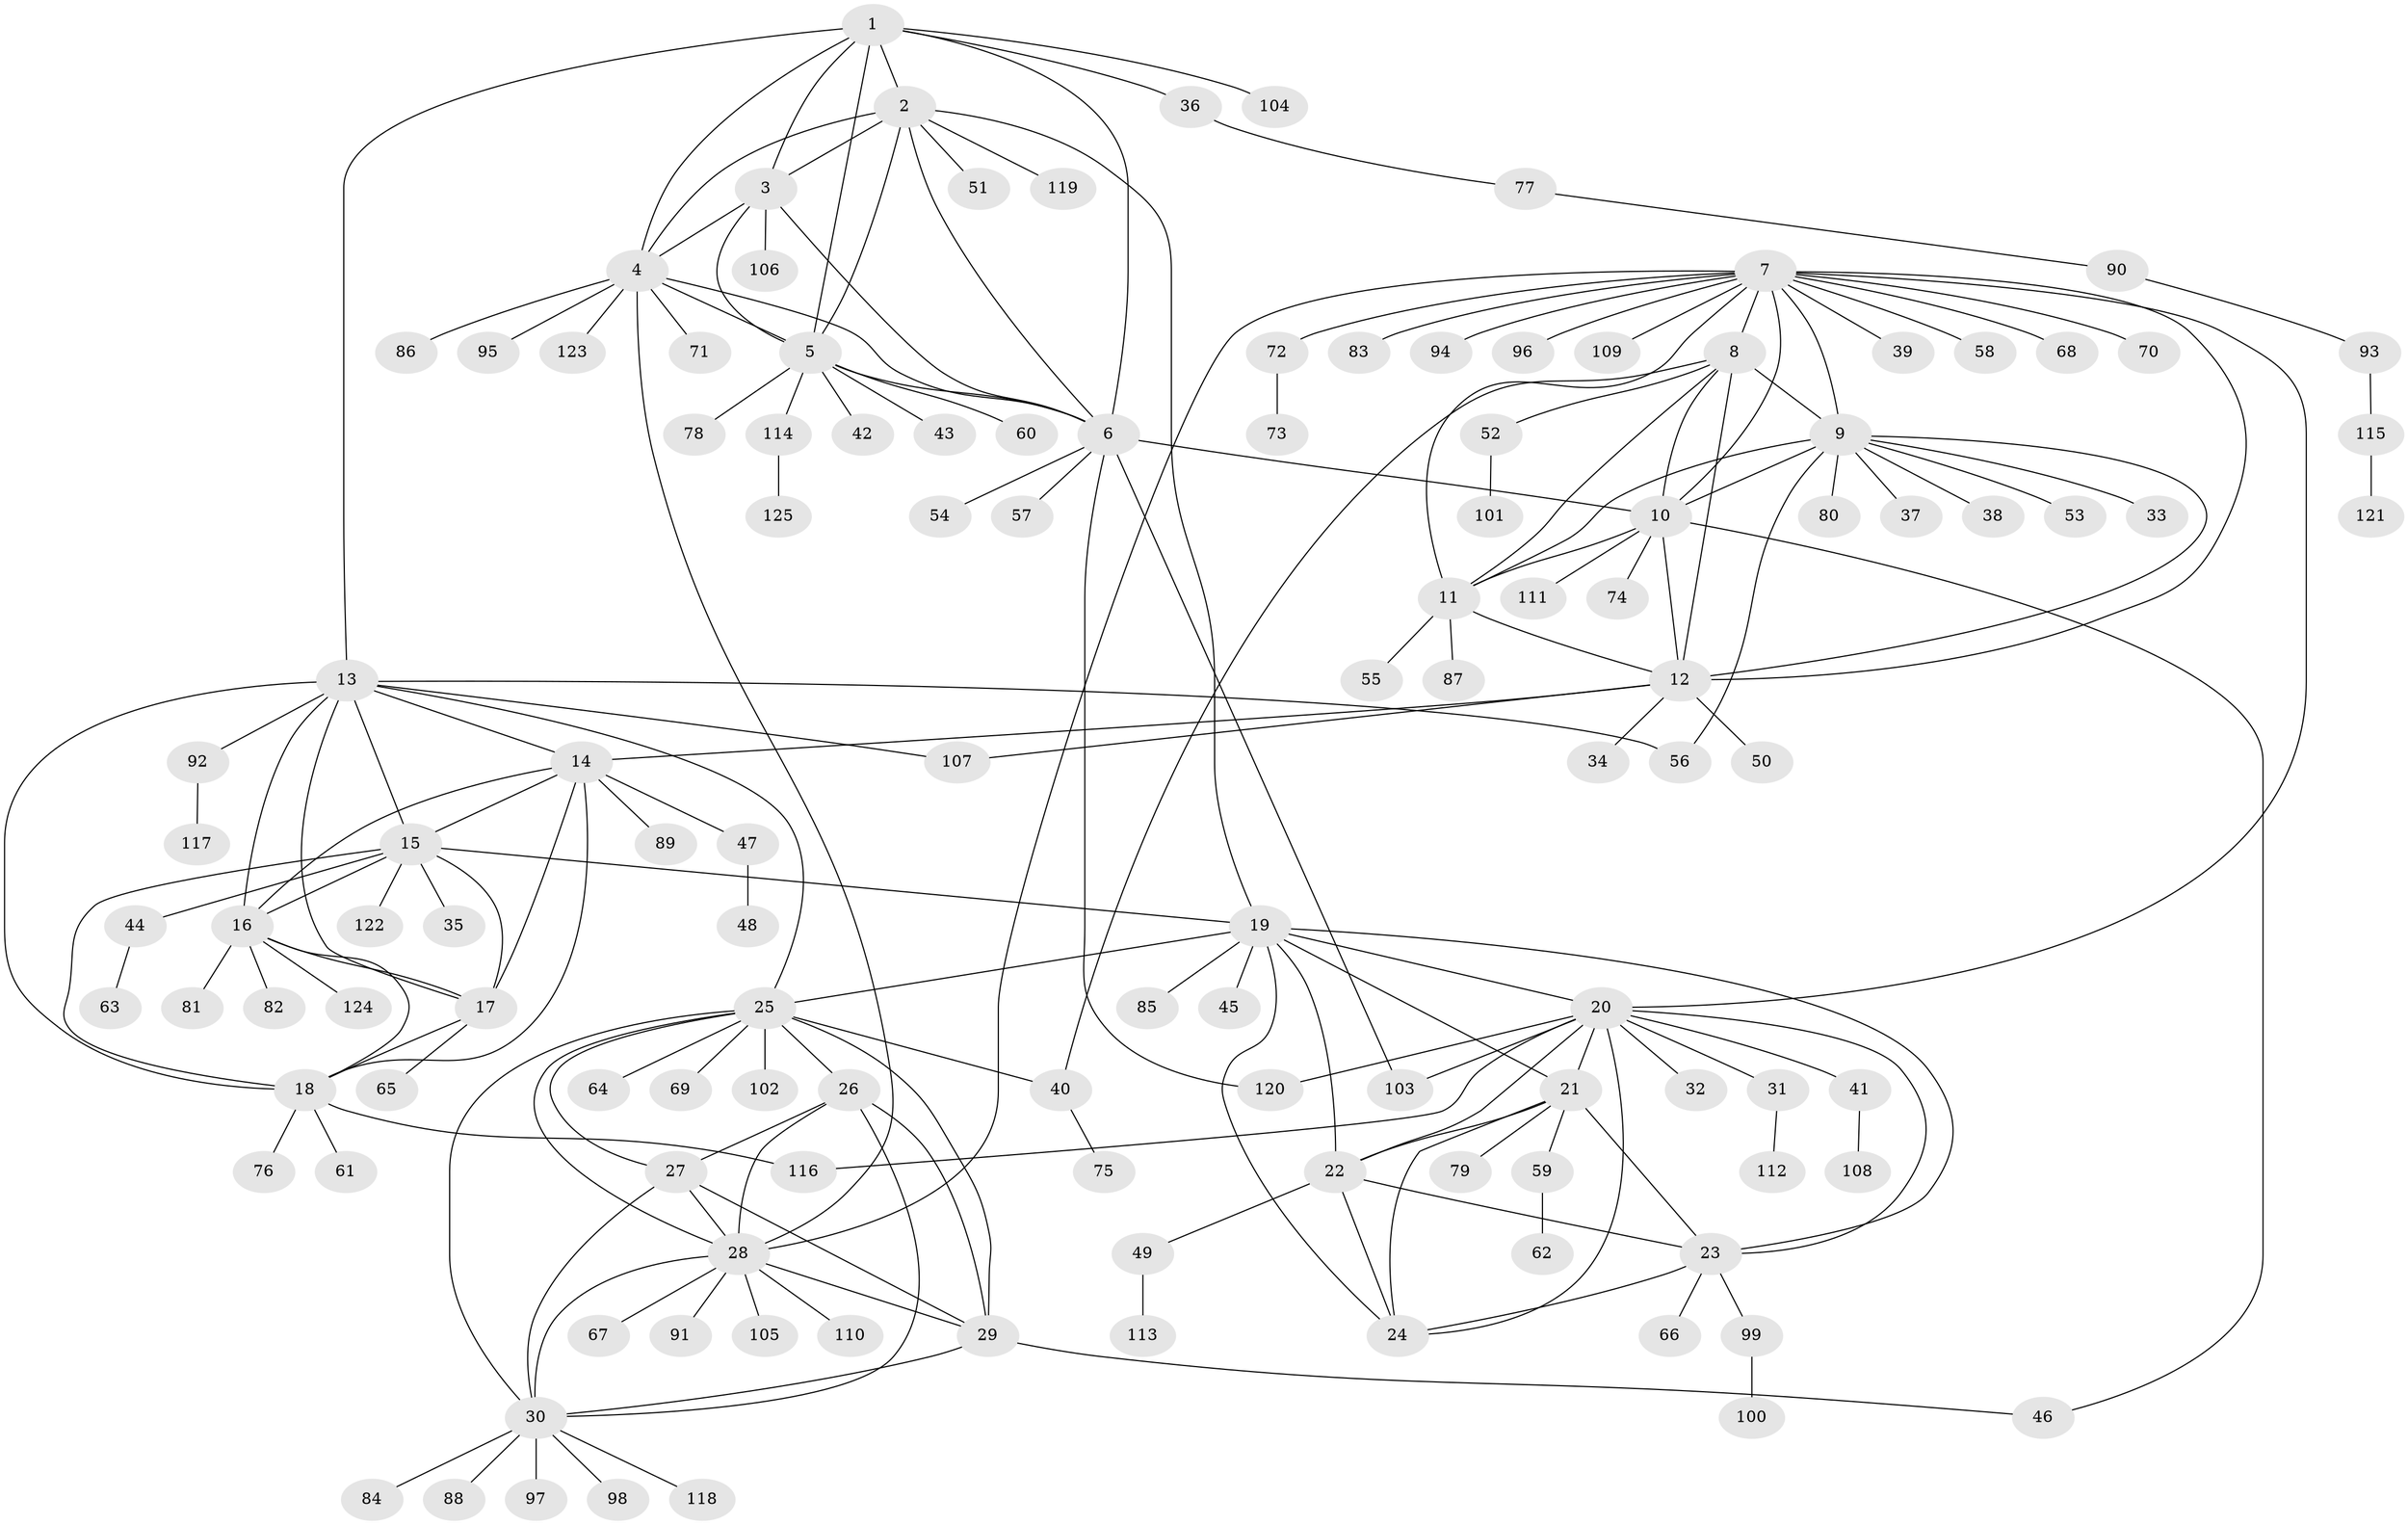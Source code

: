 // Generated by graph-tools (version 1.1) at 2025/55/03/09/25 04:55:13]
// undirected, 125 vertices, 187 edges
graph export_dot {
graph [start="1"]
  node [color=gray90,style=filled];
  1;
  2;
  3;
  4;
  5;
  6;
  7;
  8;
  9;
  10;
  11;
  12;
  13;
  14;
  15;
  16;
  17;
  18;
  19;
  20;
  21;
  22;
  23;
  24;
  25;
  26;
  27;
  28;
  29;
  30;
  31;
  32;
  33;
  34;
  35;
  36;
  37;
  38;
  39;
  40;
  41;
  42;
  43;
  44;
  45;
  46;
  47;
  48;
  49;
  50;
  51;
  52;
  53;
  54;
  55;
  56;
  57;
  58;
  59;
  60;
  61;
  62;
  63;
  64;
  65;
  66;
  67;
  68;
  69;
  70;
  71;
  72;
  73;
  74;
  75;
  76;
  77;
  78;
  79;
  80;
  81;
  82;
  83;
  84;
  85;
  86;
  87;
  88;
  89;
  90;
  91;
  92;
  93;
  94;
  95;
  96;
  97;
  98;
  99;
  100;
  101;
  102;
  103;
  104;
  105;
  106;
  107;
  108;
  109;
  110;
  111;
  112;
  113;
  114;
  115;
  116;
  117;
  118;
  119;
  120;
  121;
  122;
  123;
  124;
  125;
  1 -- 2;
  1 -- 3;
  1 -- 4;
  1 -- 5;
  1 -- 6;
  1 -- 13;
  1 -- 36;
  1 -- 104;
  2 -- 3;
  2 -- 4;
  2 -- 5;
  2 -- 6;
  2 -- 19;
  2 -- 51;
  2 -- 119;
  3 -- 4;
  3 -- 5;
  3 -- 6;
  3 -- 106;
  4 -- 5;
  4 -- 6;
  4 -- 28;
  4 -- 71;
  4 -- 86;
  4 -- 95;
  4 -- 123;
  5 -- 6;
  5 -- 42;
  5 -- 43;
  5 -- 60;
  5 -- 78;
  5 -- 114;
  6 -- 10;
  6 -- 54;
  6 -- 57;
  6 -- 103;
  6 -- 120;
  7 -- 8;
  7 -- 9;
  7 -- 10;
  7 -- 11;
  7 -- 12;
  7 -- 20;
  7 -- 28;
  7 -- 39;
  7 -- 58;
  7 -- 68;
  7 -- 70;
  7 -- 72;
  7 -- 83;
  7 -- 94;
  7 -- 96;
  7 -- 109;
  8 -- 9;
  8 -- 10;
  8 -- 11;
  8 -- 12;
  8 -- 40;
  8 -- 52;
  9 -- 10;
  9 -- 11;
  9 -- 12;
  9 -- 33;
  9 -- 37;
  9 -- 38;
  9 -- 53;
  9 -- 56;
  9 -- 80;
  10 -- 11;
  10 -- 12;
  10 -- 46;
  10 -- 74;
  10 -- 111;
  11 -- 12;
  11 -- 55;
  11 -- 87;
  12 -- 14;
  12 -- 34;
  12 -- 50;
  12 -- 107;
  13 -- 14;
  13 -- 15;
  13 -- 16;
  13 -- 17;
  13 -- 18;
  13 -- 25;
  13 -- 56;
  13 -- 92;
  13 -- 107;
  14 -- 15;
  14 -- 16;
  14 -- 17;
  14 -- 18;
  14 -- 47;
  14 -- 89;
  15 -- 16;
  15 -- 17;
  15 -- 18;
  15 -- 19;
  15 -- 35;
  15 -- 44;
  15 -- 122;
  16 -- 17;
  16 -- 18;
  16 -- 81;
  16 -- 82;
  16 -- 124;
  17 -- 18;
  17 -- 65;
  18 -- 61;
  18 -- 76;
  18 -- 116;
  19 -- 20;
  19 -- 21;
  19 -- 22;
  19 -- 23;
  19 -- 24;
  19 -- 25;
  19 -- 45;
  19 -- 85;
  20 -- 21;
  20 -- 22;
  20 -- 23;
  20 -- 24;
  20 -- 31;
  20 -- 32;
  20 -- 41;
  20 -- 103;
  20 -- 116;
  20 -- 120;
  21 -- 22;
  21 -- 23;
  21 -- 24;
  21 -- 59;
  21 -- 79;
  22 -- 23;
  22 -- 24;
  22 -- 49;
  23 -- 24;
  23 -- 66;
  23 -- 99;
  25 -- 26;
  25 -- 27;
  25 -- 28;
  25 -- 29;
  25 -- 30;
  25 -- 40;
  25 -- 64;
  25 -- 69;
  25 -- 102;
  26 -- 27;
  26 -- 28;
  26 -- 29;
  26 -- 30;
  27 -- 28;
  27 -- 29;
  27 -- 30;
  28 -- 29;
  28 -- 30;
  28 -- 67;
  28 -- 91;
  28 -- 105;
  28 -- 110;
  29 -- 30;
  29 -- 46;
  30 -- 84;
  30 -- 88;
  30 -- 97;
  30 -- 98;
  30 -- 118;
  31 -- 112;
  36 -- 77;
  40 -- 75;
  41 -- 108;
  44 -- 63;
  47 -- 48;
  49 -- 113;
  52 -- 101;
  59 -- 62;
  72 -- 73;
  77 -- 90;
  90 -- 93;
  92 -- 117;
  93 -- 115;
  99 -- 100;
  114 -- 125;
  115 -- 121;
}
